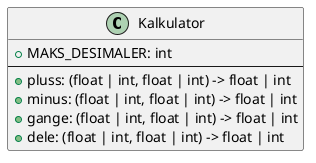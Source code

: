 @startuml Kalkulator

class Kalkulator {
    + MAKS_DESIMALER: int
    --
    + pluss: (float | int, float | int) -> float | int
    + minus: (float | int, float | int) -> float | int
    + gange: (float | int, float | int) -> float | int
    + dele: (float | int, float | int) -> float | int
}

@enduml